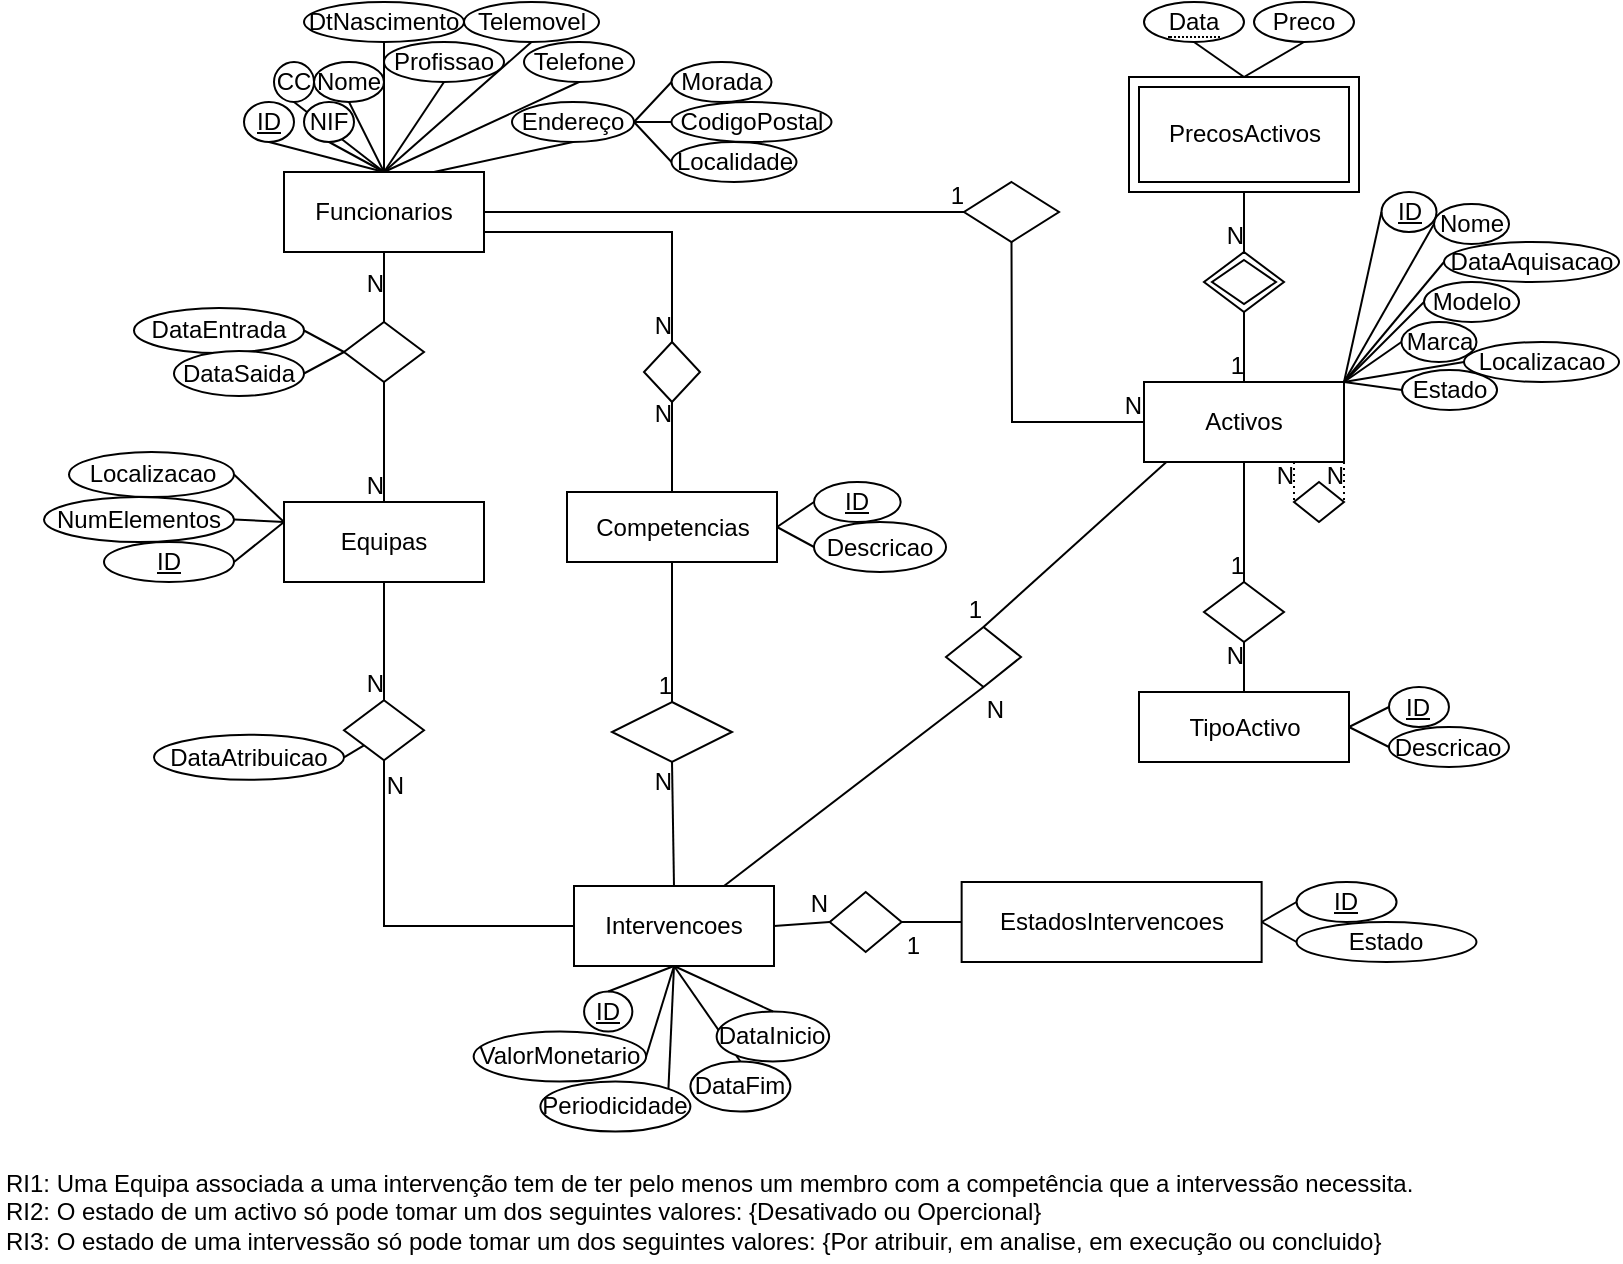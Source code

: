 <mxfile version="15.8.8" type="device"><diagram id="-QuaU2I3eOpg4E4MXZqt" name="Page-1"><mxGraphModel dx="1292" dy="719" grid="1" gridSize="10" guides="1" tooltips="1" connect="1" arrows="1" fold="1" page="1" pageScale="1" pageWidth="850" pageHeight="1100" math="0" shadow="0"><root><mxCell id="0"/><mxCell id="1" parent="0"/><mxCell id="3rqoDeQiqfZfBrHeeUxg-1" value="PrecosActivos" style="shape=ext;margin=3;double=1;whiteSpace=wrap;html=1;align=center;" parent="1" vertex="1"><mxGeometry x="582.5" y="57.5" width="115" height="57.5" as="geometry"/></mxCell><mxCell id="3rqoDeQiqfZfBrHeeUxg-9" value="" style="shape=rhombus;double=1;perimeter=rhombusPerimeter;whiteSpace=wrap;html=1;align=center;" parent="1" vertex="1"><mxGeometry x="620" y="145" width="40" height="30" as="geometry"/></mxCell><mxCell id="3rqoDeQiqfZfBrHeeUxg-12" value="" style="endArrow=none;html=1;rounded=0;entryX=0.5;entryY=0;entryDx=0;entryDy=0;exitX=0.5;exitY=1;exitDx=0;exitDy=0;" parent="1" source="3rqoDeQiqfZfBrHeeUxg-1" target="3rqoDeQiqfZfBrHeeUxg-9" edge="1"><mxGeometry relative="1" as="geometry"><mxPoint x="500" y="130" as="sourcePoint"/><mxPoint x="590" y="130" as="targetPoint"/></mxGeometry></mxCell><mxCell id="3rqoDeQiqfZfBrHeeUxg-13" value="N" style="resizable=0;html=1;align=right;verticalAlign=bottom;" parent="3rqoDeQiqfZfBrHeeUxg-12" connectable="0" vertex="1"><mxGeometry x="1" relative="1" as="geometry"/></mxCell><mxCell id="3rqoDeQiqfZfBrHeeUxg-14" value="Activos" style="whiteSpace=wrap;html=1;align=center;" parent="1" vertex="1"><mxGeometry x="590" y="210.0" width="100" height="40" as="geometry"/></mxCell><mxCell id="3rqoDeQiqfZfBrHeeUxg-19" value="" style="endArrow=none;html=1;rounded=0;exitX=0.5;exitY=1;exitDx=0;exitDy=0;entryX=0.5;entryY=0;entryDx=0;entryDy=0;" parent="1" source="3rqoDeQiqfZfBrHeeUxg-9" target="3rqoDeQiqfZfBrHeeUxg-14" edge="1"><mxGeometry relative="1" as="geometry"><mxPoint x="930" y="130" as="sourcePoint"/><mxPoint x="680" y="170" as="targetPoint"/></mxGeometry></mxCell><mxCell id="3rqoDeQiqfZfBrHeeUxg-20" value="1" style="resizable=0;html=1;align=right;verticalAlign=bottom;" parent="3rqoDeQiqfZfBrHeeUxg-19" connectable="0" vertex="1"><mxGeometry x="1" relative="1" as="geometry"/></mxCell><mxCell id="3rqoDeQiqfZfBrHeeUxg-23" value="" style="endArrow=none;html=1;rounded=0;dashed=1;dashPattern=1 2;exitX=1;exitY=1;exitDx=0;exitDy=0;entryX=1;entryY=0.5;entryDx=0;entryDy=0;" parent="1" source="3rqoDeQiqfZfBrHeeUxg-14" target="3rqoDeQiqfZfBrHeeUxg-29" edge="1"><mxGeometry relative="1" as="geometry"><mxPoint x="360" y="-20" as="sourcePoint"/><mxPoint x="365" y="-10" as="targetPoint"/><Array as="points"/></mxGeometry></mxCell><mxCell id="3rqoDeQiqfZfBrHeeUxg-24" value="N" style="resizable=0;html=1;align=right;verticalAlign=bottom;" parent="3rqoDeQiqfZfBrHeeUxg-23" connectable="0" vertex="1"><mxGeometry x="1" relative="1" as="geometry"><mxPoint y="-5" as="offset"/></mxGeometry></mxCell><mxCell id="3rqoDeQiqfZfBrHeeUxg-27" value="" style="endArrow=none;html=1;rounded=0;dashed=1;dashPattern=1 2;entryX=0;entryY=0.5;entryDx=0;entryDy=0;exitX=0.75;exitY=1;exitDx=0;exitDy=0;" parent="1" source="3rqoDeQiqfZfBrHeeUxg-14" target="3rqoDeQiqfZfBrHeeUxg-29" edge="1"><mxGeometry relative="1" as="geometry"><mxPoint x="650" y="251" as="sourcePoint"/><mxPoint x="315" y="-10" as="targetPoint"/><Array as="points"/></mxGeometry></mxCell><mxCell id="3rqoDeQiqfZfBrHeeUxg-28" value="N" style="resizable=0;html=1;align=right;verticalAlign=bottom;" parent="3rqoDeQiqfZfBrHeeUxg-27" connectable="0" vertex="1"><mxGeometry x="1" relative="1" as="geometry"><mxPoint y="-5" as="offset"/></mxGeometry></mxCell><mxCell id="3rqoDeQiqfZfBrHeeUxg-29" value="" style="shape=rhombus;perimeter=rhombusPerimeter;whiteSpace=wrap;html=1;align=center;" parent="1" vertex="1"><mxGeometry x="665" y="260" width="25" height="20" as="geometry"/></mxCell><mxCell id="3rqoDeQiqfZfBrHeeUxg-35" value="Intervencoes" style="whiteSpace=wrap;html=1;align=center;" parent="1" vertex="1"><mxGeometry x="305" y="462" width="100" height="40" as="geometry"/></mxCell><mxCell id="3rqoDeQiqfZfBrHeeUxg-36" value="Funcionarios" style="whiteSpace=wrap;html=1;align=center;" parent="1" vertex="1"><mxGeometry x="160" y="105" width="100" height="40" as="geometry"/></mxCell><mxCell id="3rqoDeQiqfZfBrHeeUxg-40" value="Equipas" style="whiteSpace=wrap;html=1;align=center;" parent="1" vertex="1"><mxGeometry x="160" y="270.0" width="100" height="40" as="geometry"/></mxCell><mxCell id="3rqoDeQiqfZfBrHeeUxg-41" value="EstadosIntervencoes" style="whiteSpace=wrap;html=1;align=center;" parent="1" vertex="1"><mxGeometry x="498.82" y="460.0" width="150" height="40" as="geometry"/></mxCell><mxCell id="3rqoDeQiqfZfBrHeeUxg-45" value="" style="shape=rhombus;perimeter=rhombusPerimeter;whiteSpace=wrap;html=1;align=center;" parent="1" vertex="1"><mxGeometry x="500" y="110" width="47.5" height="30" as="geometry"/></mxCell><mxCell id="3rqoDeQiqfZfBrHeeUxg-48" value="" style="shape=rhombus;perimeter=rhombusPerimeter;whiteSpace=wrap;html=1;align=center;" parent="1" vertex="1"><mxGeometry x="491.0" y="332.5" width="37.5" height="30" as="geometry"/></mxCell><mxCell id="3rqoDeQiqfZfBrHeeUxg-56" value="" style="endArrow=none;html=1;rounded=0;entryX=0;entryY=0.5;entryDx=0;entryDy=0;exitX=0.5;exitY=1;exitDx=0;exitDy=0;" parent="1" source="3rqoDeQiqfZfBrHeeUxg-45" target="3rqoDeQiqfZfBrHeeUxg-14" edge="1"><mxGeometry relative="1" as="geometry"><mxPoint x="534" y="170" as="sourcePoint"/><mxPoint x="320" y="130" as="targetPoint"/><Array as="points"><mxPoint x="524" y="230"/></Array></mxGeometry></mxCell><mxCell id="3rqoDeQiqfZfBrHeeUxg-57" value="N" style="resizable=0;html=1;align=right;verticalAlign=bottom;" parent="3rqoDeQiqfZfBrHeeUxg-56" connectable="0" vertex="1"><mxGeometry x="1" relative="1" as="geometry"/></mxCell><mxCell id="3rqoDeQiqfZfBrHeeUxg-58" value="" style="endArrow=none;html=1;rounded=0;exitX=1;exitY=0.5;exitDx=0;exitDy=0;entryX=0;entryY=0.5;entryDx=0;entryDy=0;" parent="1" source="3rqoDeQiqfZfBrHeeUxg-36" target="3rqoDeQiqfZfBrHeeUxg-45" edge="1"><mxGeometry relative="1" as="geometry"><mxPoint x="490" y="230" as="sourcePoint"/><mxPoint x="580" y="290" as="targetPoint"/><Array as="points"><mxPoint x="434" y="125"/></Array></mxGeometry></mxCell><mxCell id="3rqoDeQiqfZfBrHeeUxg-59" value="1" style="resizable=0;html=1;align=right;verticalAlign=bottom;" parent="3rqoDeQiqfZfBrHeeUxg-58" connectable="0" vertex="1"><mxGeometry x="1" relative="1" as="geometry"/></mxCell><mxCell id="3rqoDeQiqfZfBrHeeUxg-60" value="" style="endArrow=none;html=1;rounded=0;entryX=0.5;entryY=0;entryDx=0;entryDy=0;exitX=0.112;exitY=0.999;exitDx=0;exitDy=0;exitPerimeter=0;" parent="1" source="3rqoDeQiqfZfBrHeeUxg-14" target="3rqoDeQiqfZfBrHeeUxg-48" edge="1"><mxGeometry relative="1" as="geometry"><mxPoint x="602" y="251" as="sourcePoint"/><mxPoint x="290" y="150" as="targetPoint"/></mxGeometry></mxCell><mxCell id="3rqoDeQiqfZfBrHeeUxg-61" value="1" style="resizable=0;html=1;align=right;verticalAlign=bottom;" parent="3rqoDeQiqfZfBrHeeUxg-60" connectable="0" vertex="1"><mxGeometry x="1" relative="1" as="geometry"/></mxCell><mxCell id="3rqoDeQiqfZfBrHeeUxg-77" value="" style="shape=rhombus;perimeter=rhombusPerimeter;whiteSpace=wrap;html=1;align=center;" parent="1" vertex="1"><mxGeometry x="432.86" y="465" width="35.96" height="30" as="geometry"/></mxCell><mxCell id="3rqoDeQiqfZfBrHeeUxg-78" value="" style="endArrow=none;html=1;rounded=0;exitX=0;exitY=0.5;exitDx=0;exitDy=0;entryX=1;entryY=0.5;entryDx=0;entryDy=0;" parent="1" source="3rqoDeQiqfZfBrHeeUxg-41" target="3rqoDeQiqfZfBrHeeUxg-77" edge="1"><mxGeometry relative="1" as="geometry"><mxPoint x="452.1" y="310.0" as="sourcePoint"/><mxPoint x="552.1" y="360.0" as="targetPoint"/><Array as="points"/></mxGeometry></mxCell><mxCell id="3rqoDeQiqfZfBrHeeUxg-79" value="1" style="resizable=0;html=1;align=right;verticalAlign=bottom;" parent="3rqoDeQiqfZfBrHeeUxg-78" connectable="0" vertex="1"><mxGeometry x="1" relative="1" as="geometry"><mxPoint x="10" y="20" as="offset"/></mxGeometry></mxCell><mxCell id="3rqoDeQiqfZfBrHeeUxg-83" value="" style="shape=rhombus;perimeter=rhombusPerimeter;whiteSpace=wrap;html=1;align=center;" parent="1" vertex="1"><mxGeometry x="324.0" y="370.0" width="60" height="30" as="geometry"/></mxCell><mxCell id="3rqoDeQiqfZfBrHeeUxg-84" value="" style="endArrow=none;html=1;rounded=0;entryX=0;entryY=0.5;entryDx=0;entryDy=0;exitX=1;exitY=0.5;exitDx=0;exitDy=0;" parent="1" source="3rqoDeQiqfZfBrHeeUxg-35" target="3rqoDeQiqfZfBrHeeUxg-77" edge="1"><mxGeometry relative="1" as="geometry"><mxPoint x="415.36" y="435" as="sourcePoint"/><mxPoint x="472.02" y="155.0" as="targetPoint"/></mxGeometry></mxCell><mxCell id="3rqoDeQiqfZfBrHeeUxg-85" value="N" style="resizable=0;html=1;align=right;verticalAlign=bottom;" parent="3rqoDeQiqfZfBrHeeUxg-84" connectable="0" vertex="1"><mxGeometry x="1" relative="1" as="geometry"/></mxCell><mxCell id="3rqoDeQiqfZfBrHeeUxg-86" value="" style="endArrow=none;html=1;rounded=0;entryX=0.5;entryY=1;entryDx=0;entryDy=0;exitX=0.5;exitY=0;exitDx=0;exitDy=0;" parent="1" source="3rqoDeQiqfZfBrHeeUxg-35" target="3rqoDeQiqfZfBrHeeUxg-83" edge="1"><mxGeometry relative="1" as="geometry"><mxPoint x="700" y="295.0" as="sourcePoint"/><mxPoint x="790" y="185.0" as="targetPoint"/><Array as="points"/></mxGeometry></mxCell><mxCell id="3rqoDeQiqfZfBrHeeUxg-87" value="N" style="resizable=0;html=1;align=right;verticalAlign=bottom;" parent="3rqoDeQiqfZfBrHeeUxg-86" connectable="0" vertex="1"><mxGeometry x="1" relative="1" as="geometry"><mxPoint y="18" as="offset"/></mxGeometry></mxCell><mxCell id="3rqoDeQiqfZfBrHeeUxg-88" value="" style="endArrow=none;html=1;rounded=0;exitX=0.5;exitY=1;exitDx=0;exitDy=0;entryX=0.5;entryY=0;entryDx=0;entryDy=0;" parent="1" source="cXVS1_0L-VFArpp06NCw-39" target="3rqoDeQiqfZfBrHeeUxg-83" edge="1"><mxGeometry relative="1" as="geometry"><mxPoint x="993.57" y="417.72" as="sourcePoint"/><mxPoint x="413.49" y="545.72" as="targetPoint"/></mxGeometry></mxCell><mxCell id="3rqoDeQiqfZfBrHeeUxg-89" value="1" style="resizable=0;html=1;align=right;verticalAlign=bottom;" parent="3rqoDeQiqfZfBrHeeUxg-88" connectable="0" vertex="1"><mxGeometry x="1" relative="1" as="geometry"/></mxCell><mxCell id="3rqoDeQiqfZfBrHeeUxg-92" value="" style="shape=rhombus;perimeter=rhombusPerimeter;whiteSpace=wrap;html=1;align=center;" parent="1" vertex="1"><mxGeometry x="190" y="369.15" width="40" height="30" as="geometry"/></mxCell><mxCell id="3rqoDeQiqfZfBrHeeUxg-93" value="" style="endArrow=none;html=1;rounded=0;exitX=0;exitY=0.5;exitDx=0;exitDy=0;entryX=0.5;entryY=1;entryDx=0;entryDy=0;" parent="1" source="3rqoDeQiqfZfBrHeeUxg-35" target="3rqoDeQiqfZfBrHeeUxg-92" edge="1"><mxGeometry relative="1" as="geometry"><mxPoint x="618.82" y="403" as="sourcePoint"/><mxPoint x="208.82" y="522.76" as="targetPoint"/><Array as="points"><mxPoint x="210" y="482"/></Array></mxGeometry></mxCell><mxCell id="3rqoDeQiqfZfBrHeeUxg-94" value="N" style="resizable=0;html=1;align=right;verticalAlign=bottom;direction=south;" parent="3rqoDeQiqfZfBrHeeUxg-93" connectable="0" vertex="1"><mxGeometry x="1" relative="1" as="geometry"><mxPoint x="10" y="21" as="offset"/></mxGeometry></mxCell><mxCell id="3rqoDeQiqfZfBrHeeUxg-96" value="" style="endArrow=none;html=1;rounded=0;entryX=0.5;entryY=0;entryDx=0;entryDy=0;exitX=0.5;exitY=1;exitDx=0;exitDy=0;" parent="1" source="3rqoDeQiqfZfBrHeeUxg-40" target="3rqoDeQiqfZfBrHeeUxg-92" edge="1"><mxGeometry relative="1" as="geometry"><mxPoint x="645" y="460.0" as="sourcePoint"/><mxPoint x="605" y="460.0" as="targetPoint"/></mxGeometry></mxCell><mxCell id="3rqoDeQiqfZfBrHeeUxg-97" value="N" style="resizable=0;html=1;align=right;verticalAlign=bottom;" parent="3rqoDeQiqfZfBrHeeUxg-96" connectable="0" vertex="1"><mxGeometry x="1" relative="1" as="geometry"/></mxCell><mxCell id="3rqoDeQiqfZfBrHeeUxg-110" value="Preco" style="ellipse;whiteSpace=wrap;html=1;align=center;" parent="1" vertex="1"><mxGeometry x="645" y="20" width="50" height="20" as="geometry"/></mxCell><mxCell id="3rqoDeQiqfZfBrHeeUxg-111" value="&lt;span style=&quot;border-bottom: 1px dotted&quot;&gt;Data&lt;br&gt;&lt;/span&gt;" style="ellipse;whiteSpace=wrap;html=1;align=center;" parent="1" vertex="1"><mxGeometry x="590" y="20" width="50" height="20" as="geometry"/></mxCell><mxCell id="3rqoDeQiqfZfBrHeeUxg-116" value="" style="endArrow=none;html=1;rounded=0;exitX=0.5;exitY=1;exitDx=0;exitDy=0;entryX=0.5;entryY=0;entryDx=0;entryDy=0;" parent="1" source="3rqoDeQiqfZfBrHeeUxg-111" target="3rqoDeQiqfZfBrHeeUxg-1" edge="1"><mxGeometry relative="1" as="geometry"><mxPoint x="530" y="90" as="sourcePoint"/><mxPoint x="690" y="90" as="targetPoint"/></mxGeometry></mxCell><mxCell id="3rqoDeQiqfZfBrHeeUxg-117" value="" style="endArrow=none;html=1;rounded=0;exitX=0.5;exitY=1;exitDx=0;exitDy=0;entryX=0.5;entryY=0;entryDx=0;entryDy=0;" parent="1" source="3rqoDeQiqfZfBrHeeUxg-110" target="3rqoDeQiqfZfBrHeeUxg-1" edge="1"><mxGeometry relative="1" as="geometry"><mxPoint x="622.5" y="30" as="sourcePoint"/><mxPoint x="650" y="67.5" as="targetPoint"/></mxGeometry></mxCell><mxCell id="3rqoDeQiqfZfBrHeeUxg-118" value="ID" style="ellipse;whiteSpace=wrap;html=1;align=center;fontStyle=4;" parent="1" vertex="1"><mxGeometry x="708.74" y="115" width="27.52" height="20" as="geometry"/></mxCell><mxCell id="3rqoDeQiqfZfBrHeeUxg-119" value="Nome" style="ellipse;whiteSpace=wrap;html=1;align=center;" parent="1" vertex="1"><mxGeometry x="735" y="121" width="37.52" height="20" as="geometry"/></mxCell><mxCell id="3rqoDeQiqfZfBrHeeUxg-123" value="ID" style="ellipse;whiteSpace=wrap;html=1;align=center;fontStyle=4;" parent="1" vertex="1"><mxGeometry x="70" y="290" width="65" height="20" as="geometry"/></mxCell><mxCell id="3rqoDeQiqfZfBrHeeUxg-125" value="DataFim" style="ellipse;whiteSpace=wrap;html=1;align=center;" parent="1" vertex="1"><mxGeometry x="363.2" y="549.76" width="49.98" height="25" as="geometry"/></mxCell><mxCell id="3rqoDeQiqfZfBrHeeUxg-129" value="" style="endArrow=none;html=1;rounded=0;exitX=0;exitY=0.25;exitDx=0;exitDy=0;entryX=1;entryY=0.5;entryDx=0;entryDy=0;" parent="1" source="3rqoDeQiqfZfBrHeeUxg-40" target="3rqoDeQiqfZfBrHeeUxg-123" edge="1"><mxGeometry relative="1" as="geometry"><mxPoint x="717.5" y="-96.25" as="sourcePoint"/><mxPoint x="690" y="-58.75" as="targetPoint"/></mxGeometry></mxCell><mxCell id="3rqoDeQiqfZfBrHeeUxg-131" value="" style="endArrow=none;html=1;rounded=0;exitX=0.5;exitY=0;exitDx=0;exitDy=0;entryX=0.5;entryY=1;entryDx=0;entryDy=0;" parent="1" source="3rqoDeQiqfZfBrHeeUxg-125" target="3rqoDeQiqfZfBrHeeUxg-35" edge="1"><mxGeometry relative="1" as="geometry"><mxPoint x="516.32" y="335" as="sourcePoint"/><mxPoint x="533.82" y="370" as="targetPoint"/></mxGeometry></mxCell><mxCell id="3rqoDeQiqfZfBrHeeUxg-132" value="Periodicidade" style="ellipse;whiteSpace=wrap;html=1;align=center;" parent="1" vertex="1"><mxGeometry x="288.2" y="559.76" width="75" height="25" as="geometry"/></mxCell><mxCell id="3rqoDeQiqfZfBrHeeUxg-133" value="" style="endArrow=none;html=1;rounded=0;exitX=0.5;exitY=1;exitDx=0;exitDy=0;entryX=1;entryY=0;entryDx=0;entryDy=0;" parent="1" source="3rqoDeQiqfZfBrHeeUxg-35" target="3rqoDeQiqfZfBrHeeUxg-132" edge="1"><mxGeometry relative="1" as="geometry"><mxPoint x="433.82" y="512.5" as="sourcePoint"/><mxPoint x="433.82" y="527.5" as="targetPoint"/></mxGeometry></mxCell><mxCell id="3rqoDeQiqfZfBrHeeUxg-134" value="" style="endArrow=none;html=1;rounded=0;exitX=0.5;exitY=1;exitDx=0;exitDy=0;entryX=0.5;entryY=0;entryDx=0;entryDy=0;" parent="1" source="cXVS1_0L-VFArpp06NCw-42" target="3rqoDeQiqfZfBrHeeUxg-36" edge="1"><mxGeometry relative="1" as="geometry"><mxPoint x="-60" y="140" as="sourcePoint"/><mxPoint x="210" y="110" as="targetPoint"/></mxGeometry></mxCell><mxCell id="3rqoDeQiqfZfBrHeeUxg-136" value="" style="endArrow=none;html=1;rounded=0;exitX=0;exitY=0.5;exitDx=0;exitDy=0;entryX=1;entryY=0;entryDx=0;entryDy=0;" parent="1" source="3rqoDeQiqfZfBrHeeUxg-118" target="3rqoDeQiqfZfBrHeeUxg-14" edge="1"><mxGeometry relative="1" as="geometry"><mxPoint x="581.25" y="407.5" as="sourcePoint"/><mxPoint x="535" y="445" as="targetPoint"/></mxGeometry></mxCell><mxCell id="3rqoDeQiqfZfBrHeeUxg-137" value="" style="endArrow=none;html=1;rounded=0;exitX=0;exitY=0.5;exitDx=0;exitDy=0;entryX=1;entryY=0;entryDx=0;entryDy=0;" parent="1" source="3rqoDeQiqfZfBrHeeUxg-119" target="3rqoDeQiqfZfBrHeeUxg-14" edge="1"><mxGeometry relative="1" as="geometry"><mxPoint x="790.0" y="165" as="sourcePoint"/><mxPoint x="700" y="240" as="targetPoint"/></mxGeometry></mxCell><mxCell id="3rqoDeQiqfZfBrHeeUxg-138" value="DataAquisacao" style="ellipse;whiteSpace=wrap;html=1;align=center;" parent="1" vertex="1"><mxGeometry x="740" y="140" width="87.52" height="20" as="geometry"/></mxCell><mxCell id="3rqoDeQiqfZfBrHeeUxg-139" value="Estado" style="ellipse;whiteSpace=wrap;html=1;align=center;" parent="1" vertex="1"><mxGeometry x="719" y="204" width="47.52" height="20" as="geometry"/></mxCell><mxCell id="3rqoDeQiqfZfBrHeeUxg-140" value="Marca" style="ellipse;whiteSpace=wrap;html=1;align=center;" parent="1" vertex="1"><mxGeometry x="718.72" y="180" width="37.52" height="20" as="geometry"/></mxCell><mxCell id="3rqoDeQiqfZfBrHeeUxg-141" value="Modelo" style="ellipse;whiteSpace=wrap;html=1;align=center;" parent="1" vertex="1"><mxGeometry x="730" y="160" width="47.52" height="20" as="geometry"/></mxCell><mxCell id="3rqoDeQiqfZfBrHeeUxg-142" value="Localizacao" style="ellipse;whiteSpace=wrap;html=1;align=center;" parent="1" vertex="1"><mxGeometry x="750" y="190" width="77.52" height="20" as="geometry"/></mxCell><mxCell id="3rqoDeQiqfZfBrHeeUxg-143" value="" style="endArrow=none;html=1;rounded=0;exitX=0;exitY=0.5;exitDx=0;exitDy=0;entryX=1;entryY=0;entryDx=0;entryDy=0;" parent="1" source="3rqoDeQiqfZfBrHeeUxg-138" target="3rqoDeQiqfZfBrHeeUxg-14" edge="1"><mxGeometry relative="1" as="geometry"><mxPoint x="750.04" y="175" as="sourcePoint"/><mxPoint x="700" y="240" as="targetPoint"/></mxGeometry></mxCell><mxCell id="3rqoDeQiqfZfBrHeeUxg-145" value="" style="endArrow=none;html=1;rounded=0;exitX=0;exitY=0.5;exitDx=0;exitDy=0;entryX=1;entryY=0;entryDx=0;entryDy=0;" parent="1" source="3rqoDeQiqfZfBrHeeUxg-140" target="3rqoDeQiqfZfBrHeeUxg-14" edge="1"><mxGeometry relative="1" as="geometry"><mxPoint x="750" y="210" as="sourcePoint"/><mxPoint x="700" y="240" as="targetPoint"/></mxGeometry></mxCell><mxCell id="3rqoDeQiqfZfBrHeeUxg-147" value="" style="endArrow=none;html=1;rounded=0;exitX=0;exitY=0.5;exitDx=0;exitDy=0;entryX=1;entryY=0;entryDx=0;entryDy=0;" parent="1" source="3rqoDeQiqfZfBrHeeUxg-141" target="3rqoDeQiqfZfBrHeeUxg-14" edge="1"><mxGeometry relative="1" as="geometry"><mxPoint x="750.04" y="230" as="sourcePoint"/><mxPoint x="700" y="240" as="targetPoint"/></mxGeometry></mxCell><mxCell id="3rqoDeQiqfZfBrHeeUxg-148" value="" style="endArrow=none;html=1;rounded=0;entryX=1;entryY=0;entryDx=0;entryDy=0;exitX=0;exitY=0.5;exitDx=0;exitDy=0;" parent="1" source="3rqoDeQiqfZfBrHeeUxg-142" target="3rqoDeQiqfZfBrHeeUxg-14" edge="1"><mxGeometry relative="1" as="geometry"><mxPoint x="740" y="260" as="sourcePoint"/><mxPoint x="700" y="240" as="targetPoint"/></mxGeometry></mxCell><mxCell id="3rqoDeQiqfZfBrHeeUxg-152" value="NIF" style="ellipse;whiteSpace=wrap;html=1;align=center;" parent="1" vertex="1"><mxGeometry x="170" y="70" width="25" height="20" as="geometry"/></mxCell><mxCell id="3rqoDeQiqfZfBrHeeUxg-153" value="Nome" style="ellipse;whiteSpace=wrap;html=1;align=center;" parent="1" vertex="1"><mxGeometry x="175" y="50" width="35" height="20" as="geometry"/></mxCell><mxCell id="3rqoDeQiqfZfBrHeeUxg-154" value="DtNascimento" style="ellipse;whiteSpace=wrap;html=1;align=center;" parent="1" vertex="1"><mxGeometry x="170" y="20" width="80" height="20" as="geometry"/></mxCell><mxCell id="3rqoDeQiqfZfBrHeeUxg-155" value="Morada" style="ellipse;whiteSpace=wrap;html=1;align=center;" parent="1" vertex="1"><mxGeometry x="353.75" y="50" width="50" height="20" as="geometry"/></mxCell><mxCell id="3rqoDeQiqfZfBrHeeUxg-156" value="CodigoPostal" style="ellipse;whiteSpace=wrap;html=1;align=center;" parent="1" vertex="1"><mxGeometry x="353.75" y="70" width="80" height="20" as="geometry"/></mxCell><mxCell id="3rqoDeQiqfZfBrHeeUxg-157" value="Localidade" style="ellipse;whiteSpace=wrap;html=1;align=center;" parent="1" vertex="1"><mxGeometry x="353.75" y="90" width="62.5" height="20" as="geometry"/></mxCell><mxCell id="3rqoDeQiqfZfBrHeeUxg-158" value="Profissao" style="ellipse;whiteSpace=wrap;html=1;align=center;" parent="1" vertex="1"><mxGeometry x="210" y="40" width="60" height="20" as="geometry"/></mxCell><mxCell id="3rqoDeQiqfZfBrHeeUxg-159" value="Telefone" style="ellipse;whiteSpace=wrap;html=1;align=center;" parent="1" vertex="1"><mxGeometry x="280" y="40" width="55" height="20" as="geometry"/></mxCell><mxCell id="3rqoDeQiqfZfBrHeeUxg-160" value="Telemovel" style="ellipse;whiteSpace=wrap;html=1;align=center;" parent="1" vertex="1"><mxGeometry x="250" y="20" width="67.5" height="20" as="geometry"/></mxCell><mxCell id="3rqoDeQiqfZfBrHeeUxg-161" value="" style="endArrow=none;html=1;rounded=0;exitX=0.5;exitY=1;exitDx=0;exitDy=0;entryX=0.5;entryY=0;entryDx=0;entryDy=0;" parent="1" source="3rqoDeQiqfZfBrHeeUxg-152" target="3rqoDeQiqfZfBrHeeUxg-36" edge="1"><mxGeometry relative="1" as="geometry"><mxPoint x="-50" y="160" as="sourcePoint"/><mxPoint x="30" y="230" as="targetPoint"/></mxGeometry></mxCell><mxCell id="3rqoDeQiqfZfBrHeeUxg-162" value="" style="endArrow=none;html=1;rounded=0;exitX=0.5;exitY=1;exitDx=0;exitDy=0;entryX=0.5;entryY=0;entryDx=0;entryDy=0;" parent="1" source="3rqoDeQiqfZfBrHeeUxg-153" target="3rqoDeQiqfZfBrHeeUxg-36" edge="1"><mxGeometry relative="1" as="geometry"><mxPoint x="-50" y="180" as="sourcePoint"/><mxPoint x="40" y="240" as="targetPoint"/></mxGeometry></mxCell><mxCell id="3rqoDeQiqfZfBrHeeUxg-164" value="" style="endArrow=none;html=1;rounded=0;exitX=0;exitY=0.5;exitDx=0;exitDy=0;entryX=1;entryY=0.5;entryDx=0;entryDy=0;" parent="1" source="3rqoDeQiqfZfBrHeeUxg-155" target="26UziNUqNVUWN8RB3shb-3" edge="1"><mxGeometry relative="1" as="geometry"><mxPoint x="476.25" y="90" as="sourcePoint"/><mxPoint x="426.25" y="110" as="targetPoint"/></mxGeometry></mxCell><mxCell id="3rqoDeQiqfZfBrHeeUxg-165" value="" style="endArrow=none;html=1;rounded=0;exitX=0;exitY=0.5;exitDx=0;exitDy=0;entryX=1;entryY=0.5;entryDx=0;entryDy=0;" parent="1" source="3rqoDeQiqfZfBrHeeUxg-157" target="26UziNUqNVUWN8RB3shb-3" edge="1"><mxGeometry relative="1" as="geometry"><mxPoint x="466.25" y="140" as="sourcePoint"/><mxPoint x="426.25" y="130" as="targetPoint"/></mxGeometry></mxCell><mxCell id="3rqoDeQiqfZfBrHeeUxg-167" value="" style="endArrow=none;html=1;rounded=0;exitX=0;exitY=0.5;exitDx=0;exitDy=0;entryX=1;entryY=0.5;entryDx=0;entryDy=0;" parent="1" source="3rqoDeQiqfZfBrHeeUxg-156" target="26UziNUqNVUWN8RB3shb-3" edge="1"><mxGeometry relative="1" as="geometry"><mxPoint x="476.25" y="150" as="sourcePoint"/><mxPoint x="426.25" y="120" as="targetPoint"/></mxGeometry></mxCell><mxCell id="3rqoDeQiqfZfBrHeeUxg-168" value="" style="endArrow=none;html=1;rounded=0;entryX=0.5;entryY=0;entryDx=0;entryDy=0;exitX=0.5;exitY=1;exitDx=0;exitDy=0;" parent="1" source="3rqoDeQiqfZfBrHeeUxg-158" target="3rqoDeQiqfZfBrHeeUxg-36" edge="1"><mxGeometry relative="1" as="geometry"><mxPoint x="-50" y="260" as="sourcePoint"/><mxPoint x="40" y="240" as="targetPoint"/></mxGeometry></mxCell><mxCell id="3rqoDeQiqfZfBrHeeUxg-169" value="" style="endArrow=none;html=1;rounded=0;entryX=0.5;entryY=0;entryDx=0;entryDy=0;exitX=0.5;exitY=1;exitDx=0;exitDy=0;" parent="1" source="3rqoDeQiqfZfBrHeeUxg-159" target="3rqoDeQiqfZfBrHeeUxg-36" edge="1"><mxGeometry relative="1" as="geometry"><mxPoint x="-50" y="300" as="sourcePoint"/><mxPoint x="40" y="240" as="targetPoint"/></mxGeometry></mxCell><mxCell id="3rqoDeQiqfZfBrHeeUxg-170" value="" style="endArrow=none;html=1;rounded=0;entryX=0.5;entryY=0;entryDx=0;entryDy=0;exitX=0.5;exitY=1;exitDx=0;exitDy=0;" parent="1" source="3rqoDeQiqfZfBrHeeUxg-160" target="3rqoDeQiqfZfBrHeeUxg-36" edge="1"><mxGeometry relative="1" as="geometry"><mxPoint x="-50" y="320" as="sourcePoint"/><mxPoint x="40" y="240" as="targetPoint"/></mxGeometry></mxCell><mxCell id="cXVS1_0L-VFArpp06NCw-1" value="ID" style="ellipse;whiteSpace=wrap;html=1;align=center;fontStyle=4;" parent="1" vertex="1"><mxGeometry x="666.28" y="460" width="50" height="20" as="geometry"/></mxCell><mxCell id="cXVS1_0L-VFArpp06NCw-21" value="" style="endArrow=none;html=1;rounded=0;exitX=0;exitY=0.5;exitDx=0;exitDy=0;entryX=1;entryY=0.5;entryDx=0;entryDy=0;" parent="1" source="26UziNUqNVUWN8RB3shb-7" target="3rqoDeQiqfZfBrHeeUxg-41" edge="1"><mxGeometry relative="1" as="geometry"><mxPoint x="929.48" y="350" as="sourcePoint"/><mxPoint x="678.78" y="479.76" as="targetPoint"/></mxGeometry></mxCell><mxCell id="cXVS1_0L-VFArpp06NCw-22" value="" style="endArrow=none;html=1;rounded=0;exitX=0;exitY=0.5;exitDx=0;exitDy=0;entryX=1;entryY=0.5;entryDx=0;entryDy=0;" parent="1" source="cXVS1_0L-VFArpp06NCw-1" target="3rqoDeQiqfZfBrHeeUxg-41" edge="1"><mxGeometry relative="1" as="geometry"><mxPoint x="939.48" y="360" as="sourcePoint"/><mxPoint x="892.02" y="340.0" as="targetPoint"/></mxGeometry></mxCell><mxCell id="cXVS1_0L-VFArpp06NCw-39" value="Competencias" style="whiteSpace=wrap;html=1;align=center;" parent="1" vertex="1"><mxGeometry x="301.5" y="265" width="105" height="35" as="geometry"/></mxCell><mxCell id="cXVS1_0L-VFArpp06NCw-40" value="" style="shape=rhombus;perimeter=rhombusPerimeter;whiteSpace=wrap;html=1;align=center;" parent="1" vertex="1"><mxGeometry x="340" y="190" width="28" height="30" as="geometry"/></mxCell><mxCell id="cXVS1_0L-VFArpp06NCw-41" value="ID" style="ellipse;whiteSpace=wrap;html=1;align=center;fontStyle=4;" parent="1" vertex="1"><mxGeometry x="140" y="70" width="25" height="20" as="geometry"/></mxCell><mxCell id="cXVS1_0L-VFArpp06NCw-42" value="CC" style="ellipse;whiteSpace=wrap;html=1;align=center;" parent="1" vertex="1"><mxGeometry x="155" y="50" width="20" height="20" as="geometry"/></mxCell><mxCell id="cXVS1_0L-VFArpp06NCw-43" value="" style="endArrow=none;html=1;rounded=0;exitX=0.5;exitY=1;exitDx=0;exitDy=0;entryX=0.5;entryY=0;entryDx=0;entryDy=0;" parent="1" source="cXVS1_0L-VFArpp06NCw-41" target="3rqoDeQiqfZfBrHeeUxg-36" edge="1"><mxGeometry relative="1" as="geometry"><mxPoint x="-50" y="150" as="sourcePoint"/><mxPoint x="40" y="240" as="targetPoint"/></mxGeometry></mxCell><mxCell id="cXVS1_0L-VFArpp06NCw-44" value="ID" style="ellipse;whiteSpace=wrap;html=1;align=center;fontStyle=4;" parent="1" vertex="1"><mxGeometry x="425" y="260" width="43.33" height="20" as="geometry"/></mxCell><mxCell id="cXVS1_0L-VFArpp06NCw-46" value="Descricao" style="ellipse;whiteSpace=wrap;html=1;align=center;" parent="1" vertex="1"><mxGeometry x="425" y="280" width="66" height="25" as="geometry"/></mxCell><mxCell id="cXVS1_0L-VFArpp06NCw-47" value="" style="endArrow=none;html=1;rounded=0;exitX=0;exitY=0.5;exitDx=0;exitDy=0;entryX=1;entryY=0.5;entryDx=0;entryDy=0;" parent="1" source="cXVS1_0L-VFArpp06NCw-44" target="cXVS1_0L-VFArpp06NCw-39" edge="1"><mxGeometry relative="1" as="geometry"><mxPoint x="599.99" y="175.22" as="sourcePoint"/><mxPoint x="599.99" y="190.22" as="targetPoint"/></mxGeometry></mxCell><mxCell id="cXVS1_0L-VFArpp06NCw-48" value="" style="endArrow=none;html=1;rounded=0;exitX=0;exitY=0.5;exitDx=0;exitDy=0;entryX=1;entryY=0.5;entryDx=0;entryDy=0;" parent="1" source="cXVS1_0L-VFArpp06NCw-46" target="cXVS1_0L-VFArpp06NCw-39" edge="1"><mxGeometry relative="1" as="geometry"><mxPoint x="327.49" y="355.22" as="sourcePoint"/><mxPoint x="364.99" y="310.22" as="targetPoint"/></mxGeometry></mxCell><mxCell id="cXVS1_0L-VFArpp06NCw-49" value="" style="endArrow=none;html=1;rounded=0;entryX=0.5;entryY=0;entryDx=0;entryDy=0;exitX=1;exitY=0.75;exitDx=0;exitDy=0;" parent="1" source="3rqoDeQiqfZfBrHeeUxg-36" target="cXVS1_0L-VFArpp06NCw-40" edge="1"><mxGeometry relative="1" as="geometry"><mxPoint x="264" y="140" as="sourcePoint"/><mxPoint x="230" y="490" as="targetPoint"/><Array as="points"><mxPoint x="354" y="135"/></Array></mxGeometry></mxCell><mxCell id="cXVS1_0L-VFArpp06NCw-50" value="N" style="resizable=0;html=1;align=right;verticalAlign=bottom;" parent="cXVS1_0L-VFArpp06NCw-49" connectable="0" vertex="1"><mxGeometry x="1" relative="1" as="geometry"><mxPoint as="offset"/></mxGeometry></mxCell><mxCell id="cXVS1_0L-VFArpp06NCw-53" value="NumElementos" style="ellipse;whiteSpace=wrap;html=1;align=center;" parent="1" vertex="1"><mxGeometry x="40" y="267.5" width="95" height="22.5" as="geometry"/></mxCell><mxCell id="cXVS1_0L-VFArpp06NCw-54" value="" style="endArrow=none;html=1;rounded=0;exitX=0;exitY=0.25;exitDx=0;exitDy=0;entryX=1;entryY=0.5;entryDx=0;entryDy=0;" parent="1" source="3rqoDeQiqfZfBrHeeUxg-40" target="cXVS1_0L-VFArpp06NCw-53" edge="1"><mxGeometry relative="1" as="geometry"><mxPoint x="455" y="353.75" as="sourcePoint"/><mxPoint x="402.5" y="383.75" as="targetPoint"/></mxGeometry></mxCell><mxCell id="cXVS1_0L-VFArpp06NCw-55" value="Localizacao" style="ellipse;whiteSpace=wrap;html=1;align=center;" parent="1" vertex="1"><mxGeometry x="52.5" y="245" width="82.5" height="22.5" as="geometry"/></mxCell><mxCell id="cXVS1_0L-VFArpp06NCw-56" value="" style="endArrow=none;html=1;rounded=0;entryX=1;entryY=0.5;entryDx=0;entryDy=0;exitX=0;exitY=0.25;exitDx=0;exitDy=0;" parent="1" source="3rqoDeQiqfZfBrHeeUxg-40" target="cXVS1_0L-VFArpp06NCw-55" edge="1"><mxGeometry relative="1" as="geometry"><mxPoint x="445" y="343.75" as="sourcePoint"/><mxPoint x="511.25" y="381.25" as="targetPoint"/></mxGeometry></mxCell><mxCell id="cXVS1_0L-VFArpp06NCw-57" value="ID" style="ellipse;whiteSpace=wrap;html=1;align=center;fontStyle=4;" parent="1" vertex="1"><mxGeometry x="310.04" y="514.76" width="24.14" height="20" as="geometry"/></mxCell><mxCell id="cXVS1_0L-VFArpp06NCw-59" value="ValorMonetario" style="ellipse;whiteSpace=wrap;html=1;align=center;" parent="1" vertex="1"><mxGeometry x="254.82" y="534.76" width="86.25" height="25" as="geometry"/></mxCell><mxCell id="cXVS1_0L-VFArpp06NCw-62" value="" style="endArrow=none;html=1;rounded=0;exitX=0.5;exitY=0;exitDx=0;exitDy=0;entryX=0.5;entryY=1;entryDx=0;entryDy=0;" parent="1" source="cXVS1_0L-VFArpp06NCw-57" target="3rqoDeQiqfZfBrHeeUxg-35" edge="1"><mxGeometry relative="1" as="geometry"><mxPoint x="1106.32" y="355" as="sourcePoint"/><mxPoint x="1058.86" y="385.0" as="targetPoint"/></mxGeometry></mxCell><mxCell id="cXVS1_0L-VFArpp06NCw-63" value="" style="endArrow=none;html=1;rounded=0;exitX=1;exitY=0.5;exitDx=0;exitDy=0;entryX=0.5;entryY=1;entryDx=0;entryDy=0;" parent="1" source="cXVS1_0L-VFArpp06NCw-59" target="3rqoDeQiqfZfBrHeeUxg-35" edge="1"><mxGeometry relative="1" as="geometry"><mxPoint x="743.82" y="305" as="sourcePoint"/><mxPoint x="673.82" y="365" as="targetPoint"/></mxGeometry></mxCell><mxCell id="cXVS1_0L-VFArpp06NCw-64" value="DataInicio" style="ellipse;whiteSpace=wrap;html=1;align=center;" parent="1" vertex="1"><mxGeometry x="376.32" y="524.76" width="56.25" height="25" as="geometry"/></mxCell><mxCell id="cXVS1_0L-VFArpp06NCw-65" value="" style="endArrow=none;html=1;rounded=0;exitX=0.5;exitY=0;exitDx=0;exitDy=0;entryX=0.5;entryY=1;entryDx=0;entryDy=0;" parent="1" source="cXVS1_0L-VFArpp06NCw-64" target="3rqoDeQiqfZfBrHeeUxg-35" edge="1"><mxGeometry relative="1" as="geometry"><mxPoint x="801.945" y="280" as="sourcePoint"/><mxPoint x="673.82" y="365" as="targetPoint"/></mxGeometry></mxCell><mxCell id="26UziNUqNVUWN8RB3shb-1" value="" style="endArrow=none;html=1;rounded=0;entryX=0.5;entryY=0;entryDx=0;entryDy=0;" parent="1" source="cXVS1_0L-VFArpp06NCw-40" target="cXVS1_0L-VFArpp06NCw-39" edge="1"><mxGeometry relative="1" as="geometry"><mxPoint x="361.24" y="175" as="sourcePoint"/><mxPoint x="361.24" y="210" as="targetPoint"/></mxGeometry></mxCell><mxCell id="26UziNUqNVUWN8RB3shb-2" value="N" style="resizable=0;html=1;align=right;verticalAlign=bottom;" parent="26UziNUqNVUWN8RB3shb-1" connectable="0" vertex="1"><mxGeometry x="1" relative="1" as="geometry"><mxPoint y="-31" as="offset"/></mxGeometry></mxCell><mxCell id="26UziNUqNVUWN8RB3shb-3" value="Endereço" style="ellipse;whiteSpace=wrap;html=1;" parent="1" vertex="1"><mxGeometry x="274" y="70" width="61" height="20" as="geometry"/></mxCell><mxCell id="26UziNUqNVUWN8RB3shb-5" value="" style="endArrow=none;html=1;rounded=0;exitX=0.5;exitY=1;exitDx=0;exitDy=0;entryX=0.75;entryY=0;entryDx=0;entryDy=0;" parent="1" source="26UziNUqNVUWN8RB3shb-3" target="3rqoDeQiqfZfBrHeeUxg-36" edge="1"><mxGeometry relative="1" as="geometry"><mxPoint x="-30" y="220" as="sourcePoint"/><mxPoint x="40" y="240" as="targetPoint"/></mxGeometry></mxCell><mxCell id="26UziNUqNVUWN8RB3shb-7" value="Estado" style="ellipse;whiteSpace=wrap;html=1;align=center;" parent="1" vertex="1"><mxGeometry x="666.28" y="480" width="89.96" height="20" as="geometry"/></mxCell><mxCell id="nF5cd_1LVvKsiRu9TKLO-2" value="" style="endArrow=none;html=1;rounded=0;exitX=0.5;exitY=1;exitDx=0;exitDy=0;entryX=0.5;entryY=0;entryDx=0;entryDy=0;" parent="1" source="3rqoDeQiqfZfBrHeeUxg-154" target="3rqoDeQiqfZfBrHeeUxg-36" edge="1"><mxGeometry relative="1" as="geometry"><mxPoint x="-50" y="200" as="sourcePoint"/><mxPoint x="190" y="50" as="targetPoint"/></mxGeometry></mxCell><mxCell id="Uq4hLdQWgpKr5n0dKRvv-3" value="" style="shape=rhombus;perimeter=rhombusPerimeter;whiteSpace=wrap;html=1;align=center;" parent="1" vertex="1"><mxGeometry x="190" y="180" width="40" height="30" as="geometry"/></mxCell><mxCell id="Uq4hLdQWgpKr5n0dKRvv-10" value="" style="endArrow=none;html=1;rounded=0;exitX=0.5;exitY=1;exitDx=0;exitDy=0;entryX=0.5;entryY=0;entryDx=0;entryDy=0;" parent="1" source="3rqoDeQiqfZfBrHeeUxg-36" target="Uq4hLdQWgpKr5n0dKRvv-3" edge="1"><mxGeometry relative="1" as="geometry"><mxPoint x="220" y="530" as="sourcePoint"/><mxPoint x="240" y="190" as="targetPoint"/></mxGeometry></mxCell><mxCell id="Uq4hLdQWgpKr5n0dKRvv-11" value="N" style="resizable=0;html=1;align=right;verticalAlign=bottom;" parent="Uq4hLdQWgpKr5n0dKRvv-10" connectable="0" vertex="1"><mxGeometry x="1" relative="1" as="geometry"><mxPoint y="-11" as="offset"/></mxGeometry></mxCell><mxCell id="Uq4hLdQWgpKr5n0dKRvv-12" value="" style="endArrow=none;html=1;rounded=0;entryX=0.5;entryY=0;entryDx=0;entryDy=0;exitX=0.5;exitY=1;exitDx=0;exitDy=0;" parent="1" source="Uq4hLdQWgpKr5n0dKRvv-3" target="3rqoDeQiqfZfBrHeeUxg-40" edge="1"><mxGeometry relative="1" as="geometry"><mxPoint x="210" y="300" as="sourcePoint"/><mxPoint x="210" y="340" as="targetPoint"/></mxGeometry></mxCell><mxCell id="Uq4hLdQWgpKr5n0dKRvv-13" value="N" style="resizable=0;html=1;align=right;verticalAlign=bottom;" parent="Uq4hLdQWgpKr5n0dKRvv-12" connectable="0" vertex="1"><mxGeometry x="1" relative="1" as="geometry"><mxPoint as="offset"/></mxGeometry></mxCell><mxCell id="Uq4hLdQWgpKr5n0dKRvv-16" style="edgeStyle=orthogonalEdgeStyle;rounded=0;orthogonalLoop=1;jettySize=auto;html=1;exitX=0.5;exitY=1;exitDx=0;exitDy=0;" parent="1" source="3rqoDeQiqfZfBrHeeUxg-92" target="3rqoDeQiqfZfBrHeeUxg-92" edge="1"><mxGeometry relative="1" as="geometry"/></mxCell><mxCell id="Uq4hLdQWgpKr5n0dKRvv-20" value="" style="endArrow=none;html=1;rounded=0;entryX=0.5;entryY=1;entryDx=0;entryDy=0;exitX=0.75;exitY=0;exitDx=0;exitDy=0;" parent="1" source="3rqoDeQiqfZfBrHeeUxg-35" target="3rqoDeQiqfZfBrHeeUxg-48" edge="1"><mxGeometry relative="1" as="geometry"><mxPoint x="364" y="560.24" as="sourcePoint"/><mxPoint x="364" y="367.5" as="targetPoint"/><Array as="points"/></mxGeometry></mxCell><mxCell id="Uq4hLdQWgpKr5n0dKRvv-21" value="N" style="resizable=0;html=1;align=right;verticalAlign=bottom;direction=south;" parent="Uq4hLdQWgpKr5n0dKRvv-20" connectable="0" vertex="1"><mxGeometry x="1" relative="1" as="geometry"><mxPoint x="11" y="20" as="offset"/></mxGeometry></mxCell><mxCell id="Uq4hLdQWgpKr5n0dKRvv-26" value="TipoActivo" style="whiteSpace=wrap;html=1;align=center;" parent="1" vertex="1"><mxGeometry x="587.5" y="365" width="105" height="35" as="geometry"/></mxCell><mxCell id="Uq4hLdQWgpKr5n0dKRvv-27" value="ID" style="ellipse;whiteSpace=wrap;html=1;align=center;fontStyle=4;" parent="1" vertex="1"><mxGeometry x="712.48" y="362.5" width="30" height="20" as="geometry"/></mxCell><mxCell id="Uq4hLdQWgpKr5n0dKRvv-28" value="Descricao" style="ellipse;whiteSpace=wrap;html=1;align=center;" parent="1" vertex="1"><mxGeometry x="712.48" y="382.5" width="60" height="20" as="geometry"/></mxCell><mxCell id="Uq4hLdQWgpKr5n0dKRvv-29" value="" style="endArrow=none;html=1;rounded=0;exitX=0;exitY=0.5;exitDx=0;exitDy=0;entryX=1;entryY=0.5;entryDx=0;entryDy=0;" parent="1" source="Uq4hLdQWgpKr5n0dKRvv-27" target="Uq4hLdQWgpKr5n0dKRvv-26" edge="1"><mxGeometry relative="1" as="geometry"><mxPoint x="930.99" y="268.97" as="sourcePoint"/><mxPoint x="930.99" y="283.97" as="targetPoint"/></mxGeometry></mxCell><mxCell id="Uq4hLdQWgpKr5n0dKRvv-30" value="" style="endArrow=none;html=1;rounded=0;exitX=0;exitY=0.5;exitDx=0;exitDy=0;entryX=1;entryY=0.5;entryDx=0;entryDy=0;" parent="1" source="Uq4hLdQWgpKr5n0dKRvv-28" target="Uq4hLdQWgpKr5n0dKRvv-26" edge="1"><mxGeometry relative="1" as="geometry"><mxPoint x="658.49" y="448.97" as="sourcePoint"/><mxPoint x="695.99" y="403.97" as="targetPoint"/></mxGeometry></mxCell><mxCell id="Uq4hLdQWgpKr5n0dKRvv-34" value="" style="shape=rhombus;perimeter=rhombusPerimeter;whiteSpace=wrap;html=1;align=center;" parent="1" vertex="1"><mxGeometry x="620" y="310" width="40" height="30" as="geometry"/></mxCell><mxCell id="Uq4hLdQWgpKr5n0dKRvv-35" value="" style="endArrow=none;html=1;rounded=0;exitX=0.5;exitY=1;exitDx=0;exitDy=0;entryX=0.5;entryY=0;entryDx=0;entryDy=0;" parent="1" source="3rqoDeQiqfZfBrHeeUxg-14" target="Uq4hLdQWgpKr5n0dKRvv-34" edge="1"><mxGeometry relative="1" as="geometry"><mxPoint x="625.0" y="260" as="sourcePoint"/><mxPoint x="550.0" y="330.25" as="targetPoint"/></mxGeometry></mxCell><mxCell id="Uq4hLdQWgpKr5n0dKRvv-36" value="1" style="resizable=0;html=1;align=right;verticalAlign=bottom;" parent="Uq4hLdQWgpKr5n0dKRvv-35" connectable="0" vertex="1"><mxGeometry x="1" relative="1" as="geometry"/></mxCell><mxCell id="Uq4hLdQWgpKr5n0dKRvv-37" value="" style="endArrow=none;html=1;rounded=0;entryX=0.5;entryY=1;entryDx=0;entryDy=0;exitX=0.5;exitY=0;exitDx=0;exitDy=0;" parent="1" source="Uq4hLdQWgpKr5n0dKRvv-26" target="Uq4hLdQWgpKr5n0dKRvv-34" edge="1"><mxGeometry relative="1" as="geometry"><mxPoint x="388.75" y="535.24" as="sourcePoint"/><mxPoint x="550.0" y="380.25" as="targetPoint"/><Array as="points"/></mxGeometry></mxCell><mxCell id="Uq4hLdQWgpKr5n0dKRvv-38" value="N" style="resizable=0;html=1;align=right;verticalAlign=bottom;" parent="Uq4hLdQWgpKr5n0dKRvv-37" connectable="0" vertex="1"><mxGeometry x="1" relative="1" as="geometry"><mxPoint y="15" as="offset"/></mxGeometry></mxCell><mxCell id="Uq4hLdQWgpKr5n0dKRvv-44" value="" style="endArrow=none;html=1;rounded=0;exitX=0;exitY=0.5;exitDx=0;exitDy=0;entryX=1;entryY=0;entryDx=0;entryDy=0;" parent="1" source="3rqoDeQiqfZfBrHeeUxg-139" target="3rqoDeQiqfZfBrHeeUxg-14" edge="1"><mxGeometry relative="1" as="geometry"><mxPoint x="737.48" y="180" as="sourcePoint"/><mxPoint x="700" y="220" as="targetPoint"/></mxGeometry></mxCell><mxCell id="Uq4hLdQWgpKr5n0dKRvv-46" value="RI1: Uma Equipa associada a uma intervenção tem de ter pelo menos um membro com a competência que a intervessão necessita.&lt;br&gt;RI2: O estado de um activo só pode tomar um dos seguintes valores: {Desativado ou Opercional}&lt;br&gt;RI3: O estado de uma intervessão só pode tomar um dos seguintes valores: {Por atribuir, em analise, em execução ou concluido}&lt;br&gt;" style="text;html=1;align=left;verticalAlign=middle;resizable=0;points=[];autosize=1;strokeColor=none;fillColor=none;" parent="1" vertex="1"><mxGeometry x="18.75" y="600" width="720" height="50" as="geometry"/></mxCell><mxCell id="oTDKhkhvOho8Z5VO3IgD-1" value="DataAtribuicao" style="ellipse;whiteSpace=wrap;html=1;align=center;" parent="1" vertex="1"><mxGeometry x="95" y="386.41" width="95" height="22.5" as="geometry"/></mxCell><mxCell id="oTDKhkhvOho8Z5VO3IgD-2" value="" style="endArrow=none;html=1;rounded=0;exitX=0;exitY=1;exitDx=0;exitDy=0;entryX=1;entryY=0.5;entryDx=0;entryDy=0;" parent="1" source="3rqoDeQiqfZfBrHeeUxg-92" target="oTDKhkhvOho8Z5VO3IgD-1" edge="1"><mxGeometry relative="1" as="geometry"><mxPoint x="170" y="275.16" as="sourcePoint"/><mxPoint x="145" y="295.16" as="targetPoint"/></mxGeometry></mxCell><mxCell id="2" value="DataEntrada" style="ellipse;whiteSpace=wrap;html=1;align=center;" parent="1" vertex="1"><mxGeometry x="85" y="173" width="85" height="22.5" as="geometry"/></mxCell><mxCell id="3" value="DataSaida" style="ellipse;whiteSpace=wrap;html=1;align=center;" parent="1" vertex="1"><mxGeometry x="105" y="194.5" width="65" height="22.5" as="geometry"/></mxCell><mxCell id="4" value="" style="endArrow=none;html=1;rounded=0;entryX=1;entryY=0.5;entryDx=0;entryDy=0;exitX=0;exitY=0.5;exitDx=0;exitDy=0;" parent="1" source="Uq4hLdQWgpKr5n0dKRvv-3" target="2" edge="1"><mxGeometry relative="1" as="geometry"><mxPoint x="160" y="275.715" as="sourcePoint"/><mxPoint x="145" y="392.5" as="targetPoint"/></mxGeometry></mxCell><mxCell id="5" value="" style="endArrow=none;html=1;rounded=0;entryX=1;entryY=0.5;entryDx=0;entryDy=0;exitX=0;exitY=0.5;exitDx=0;exitDy=0;" parent="1" source="Uq4hLdQWgpKr5n0dKRvv-3" target="3" edge="1"><mxGeometry relative="1" as="geometry"><mxPoint x="160" y="275.715" as="sourcePoint"/><mxPoint x="157.5" y="188.75" as="targetPoint"/></mxGeometry></mxCell></root></mxGraphModel></diagram></mxfile>